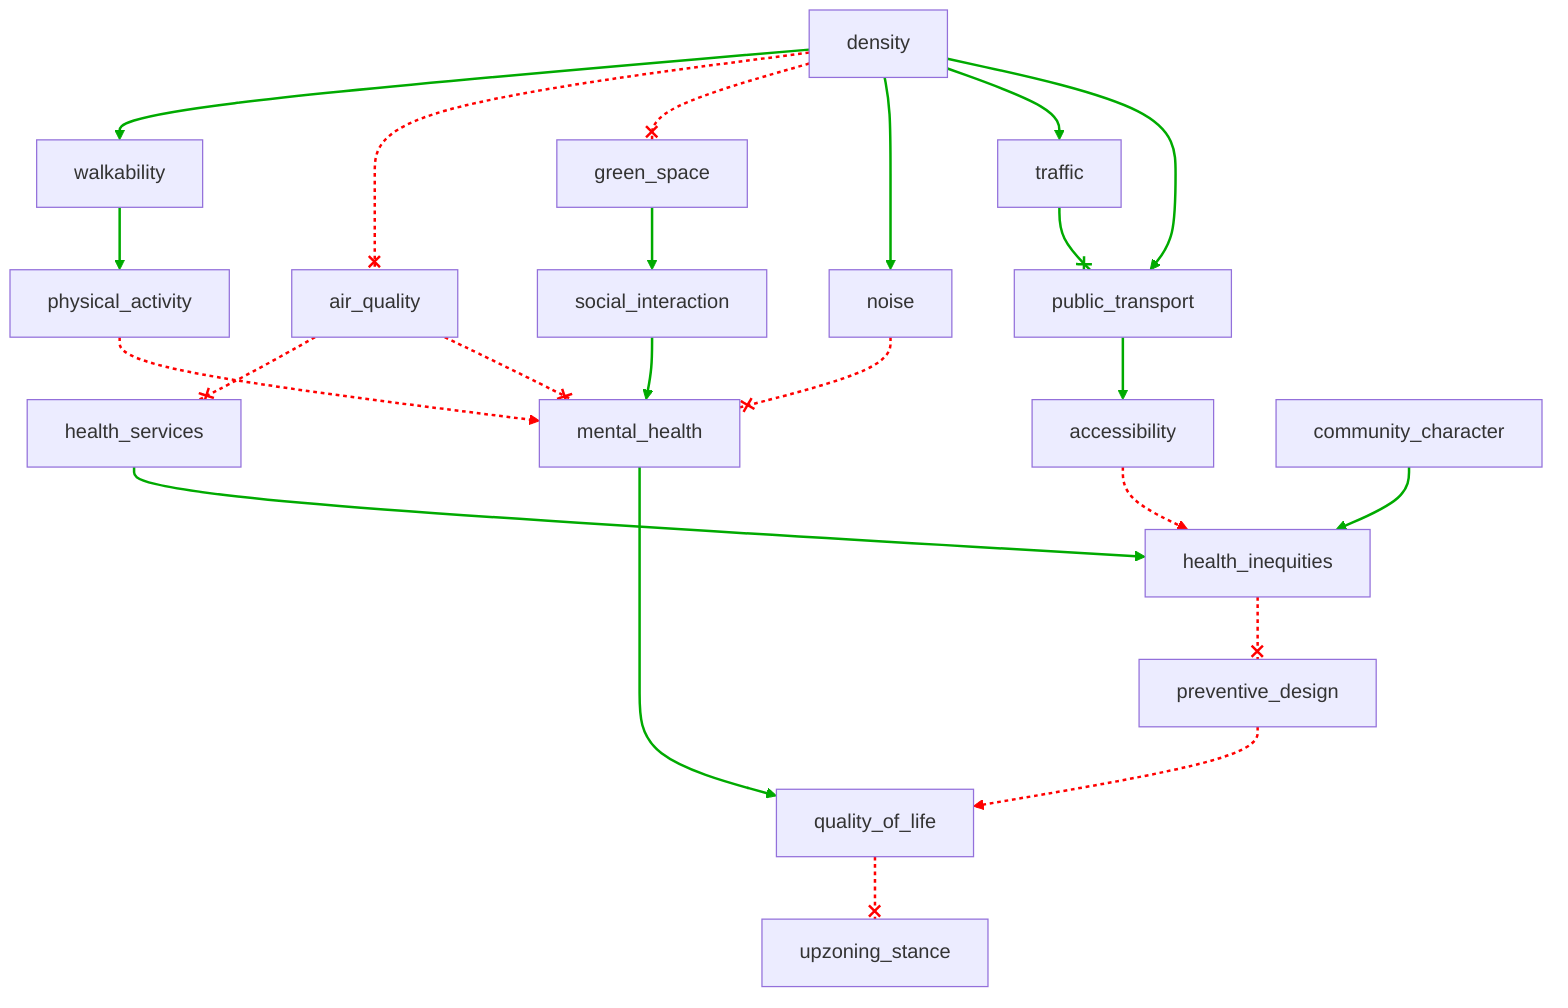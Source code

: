 flowchart TD
    n1[density]
    n2[walkability]
    n3[air_quality]
    n4[green_space]
    n5[noise]
    n6[traffic]
    n7[public_transport]
    n8[health_services]
    n9[physical_activity]
    n10[social_interaction]
    n11[mental_health]
    n12[accessibility]
    n13[community_character]
    n14[health_inequities]
    n15[preventive_design]
    n16[quality_of_life]
    n17[upzoning_stance]

    n1 --> n2
    n1 --x n3
    n1 --x n4
    n1 --> n5
    n1 --> n6
    n1 --> n7
    n2 --> n9
    n3 --x n8
    n3 --x n11
    n4 --> n10
    n5 --x n11
    n6 --x n7
    n7 --> n12
    n8 --> n14
    n9 --> n11
    n10 --> n11
    n11 --> n16
    n12 --> n14
    n13 --> n14
    n14 --x n15
    n15 --> n16
    n16 --x n17

    linkStyle 0 stroke:#00AA00,stroke-width:2px
    linkStyle 1 stroke:#FF0000,stroke-dasharray:3,stroke-width:2px
    linkStyle 2 stroke:#FF0000,stroke-dasharray:3,stroke-width:2px
    linkStyle 3 stroke:#00AA00,stroke-width:2px
    linkStyle 4 stroke:#00AA00,stroke-width:2px
    linkStyle 5 stroke:#00AA00,stroke-width:2px
    linkStyle 6 stroke:#00AA00,stroke-width:2px
    linkStyle 7 stroke:#FF0000,stroke-dasharray:3,stroke-width:2px
    linkStyle 8 stroke:#FF0000,stroke-dasharray:3,stroke-width:2px
    linkStyle 9 stroke:#00AA00,stroke-width:2px
    linkStyle 10 stroke:#FF0000,stroke-dasharray:3,stroke-width:2px
    linkStyle 11 stroke:#00AA00,stroke-width:2px
    linkStyle 12 stroke:#00AA00,stroke-width:2px
    linkStyle 13 stroke:#00AA00,stroke-width:2px
    linkStyle 14 stroke:#FF0000,stroke-dasharray:3,stroke-width:2px
    linkStyle 15 stroke:#00AA00,stroke-width:2px
    linkStyle 16 stroke:#00AA00,stroke-width:2px
    linkStyle 17 stroke:#FF0000,stroke-dasharray:3,stroke-width:2px
    linkStyle 18 stroke:#00AA00,stroke-width:2px
    linkStyle 19 stroke:#FF0000,stroke-dasharray:3,stroke-width:2px
    linkStyle 20 stroke:#FF0000,stroke-dasharray:3,stroke-width:2px
    linkStyle 21 stroke:#FF0000,stroke-dasharray:3,stroke-width:2px